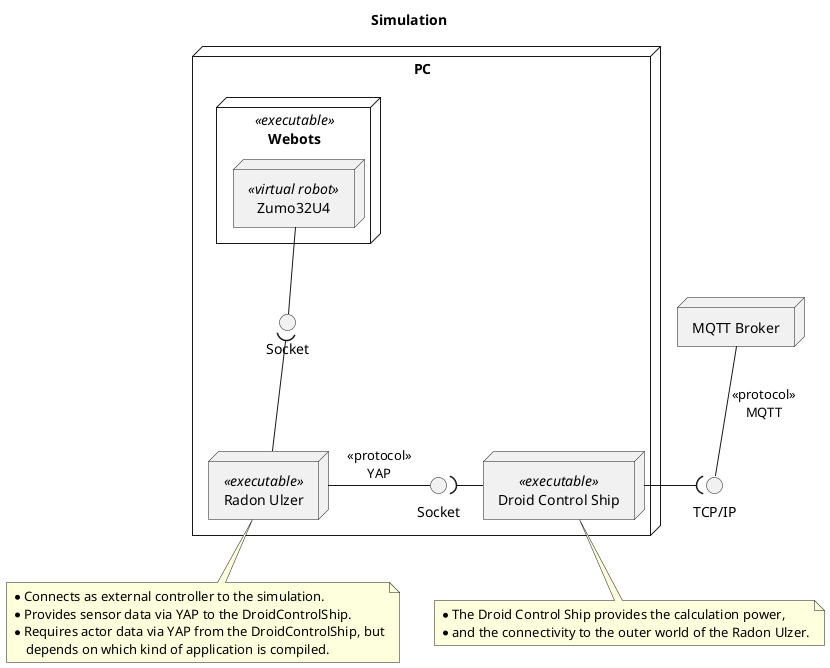 @startuml

title Simulation

node "PC" as pc {

    node "Webots" <<executable>> as webots {

        node "Zumo32U4" <<virtual robot>> as robot
    }

    node "Radon Ulzer" <<executable>> as ru
    node "Droid Control Ship" <<executable>> as dcs

    interface "Socket" as iRobotSocket
    interface "Socket" as iRuSocket
}

node "MQTT Broker" as broker {
}

robot -- iRobotSocket
iRobotSocket )-- ru

ru - iRuSocket: <<protocol>>\nYAP
iRuSocket )- dcs

note bottom of ru
    * Connects as external controller to the simulation.
    * Provides sensor data via YAP to the DroidControlShip.
    * Requires actor data via YAP from the DroidControlShip, but
        depends on which kind of application is compiled.
end note

note bottom of dcs
    * The Droid Control Ship provides the calculation power,
    * and the connectivity to the outer world of the Radon Ulzer.
end note

interface "TCP/IP" as iNetwork

broker -- iNetwork: <<protocol>>\nMQTT
iNetwork )- dcs

@enduml

